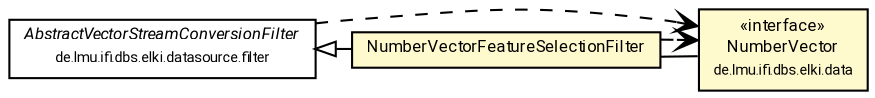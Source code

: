 #!/usr/local/bin/dot
#
# Class diagram 
# Generated by UMLGraph version R5_7_2-60-g0e99a6 (http://www.spinellis.gr/umlgraph/)
#

digraph G {
	graph [fontnames="svg"]
	edge [fontname="Roboto",fontsize=7,labelfontname="Roboto",labelfontsize=7,color="black"];
	node [fontname="Roboto",fontcolor="black",fontsize=8,shape=plaintext,margin=0,width=0,height=0];
	nodesep=0.15;
	ranksep=0.25;
	rankdir=LR;
	// de.lmu.ifi.dbs.elki.data.NumberVector
	c7450163 [label=<<table title="de.lmu.ifi.dbs.elki.data.NumberVector" border="0" cellborder="1" cellspacing="0" cellpadding="2" bgcolor="LemonChiffon" href="../../../data/NumberVector.html" target="_parent">
		<tr><td><table border="0" cellspacing="0" cellpadding="1">
		<tr><td align="center" balign="center"> &#171;interface&#187; </td></tr>
		<tr><td align="center" balign="center"> <font face="Roboto">NumberVector</font> </td></tr>
		<tr><td align="center" balign="center"> <font face="Roboto" point-size="7.0">de.lmu.ifi.dbs.elki.data</font> </td></tr>
		</table></td></tr>
		</table>>, URL="../../../data/NumberVector.html"];
	// de.lmu.ifi.dbs.elki.datasource.filter.AbstractVectorStreamConversionFilter<I, O extends de.lmu.ifi.dbs.elki.data.NumberVector>
	c7451666 [label=<<table title="de.lmu.ifi.dbs.elki.datasource.filter.AbstractVectorStreamConversionFilter" border="0" cellborder="1" cellspacing="0" cellpadding="2" href="../AbstractVectorStreamConversionFilter.html" target="_parent">
		<tr><td><table border="0" cellspacing="0" cellpadding="1">
		<tr><td align="center" balign="center"> <font face="Roboto"><i>AbstractVectorStreamConversionFilter</i></font> </td></tr>
		<tr><td align="center" balign="center"> <font face="Roboto" point-size="7.0">de.lmu.ifi.dbs.elki.datasource.filter</font> </td></tr>
		</table></td></tr>
		</table>>, URL="../AbstractVectorStreamConversionFilter.html"];
	// de.lmu.ifi.dbs.elki.datasource.filter.transform.NumberVectorFeatureSelectionFilter<V extends de.lmu.ifi.dbs.elki.data.NumberVector>
	c7451684 [label=<<table title="de.lmu.ifi.dbs.elki.datasource.filter.transform.NumberVectorFeatureSelectionFilter" border="0" cellborder="1" cellspacing="0" cellpadding="2" bgcolor="lemonChiffon" href="NumberVectorFeatureSelectionFilter.html" target="_parent">
		<tr><td><table border="0" cellspacing="0" cellpadding="1">
		<tr><td align="center" balign="center"> <font face="Roboto">NumberVectorFeatureSelectionFilter</font> </td></tr>
		</table></td></tr>
		</table>>, URL="NumberVectorFeatureSelectionFilter.html"];
	// de.lmu.ifi.dbs.elki.datasource.filter.transform.NumberVectorFeatureSelectionFilter<V extends de.lmu.ifi.dbs.elki.data.NumberVector> extends de.lmu.ifi.dbs.elki.datasource.filter.AbstractVectorStreamConversionFilter<I, O extends de.lmu.ifi.dbs.elki.data.NumberVector>
	c7451666 -> c7451684 [arrowtail=empty,dir=back,weight=10];
	// de.lmu.ifi.dbs.elki.datasource.filter.transform.NumberVectorFeatureSelectionFilter<V extends de.lmu.ifi.dbs.elki.data.NumberVector> assoc de.lmu.ifi.dbs.elki.data.NumberVector
	c7451684 -> c7450163 [arrowhead=none,weight=2];
	// de.lmu.ifi.dbs.elki.datasource.filter.AbstractVectorStreamConversionFilter<I, O extends de.lmu.ifi.dbs.elki.data.NumberVector> depend de.lmu.ifi.dbs.elki.data.NumberVector
	c7451666 -> c7450163 [arrowhead=open,style=dashed,weight=0];
	// de.lmu.ifi.dbs.elki.datasource.filter.transform.NumberVectorFeatureSelectionFilter<V extends de.lmu.ifi.dbs.elki.data.NumberVector> depend de.lmu.ifi.dbs.elki.data.NumberVector
	c7451684 -> c7450163 [arrowhead=open,style=dashed,weight=0];
}

